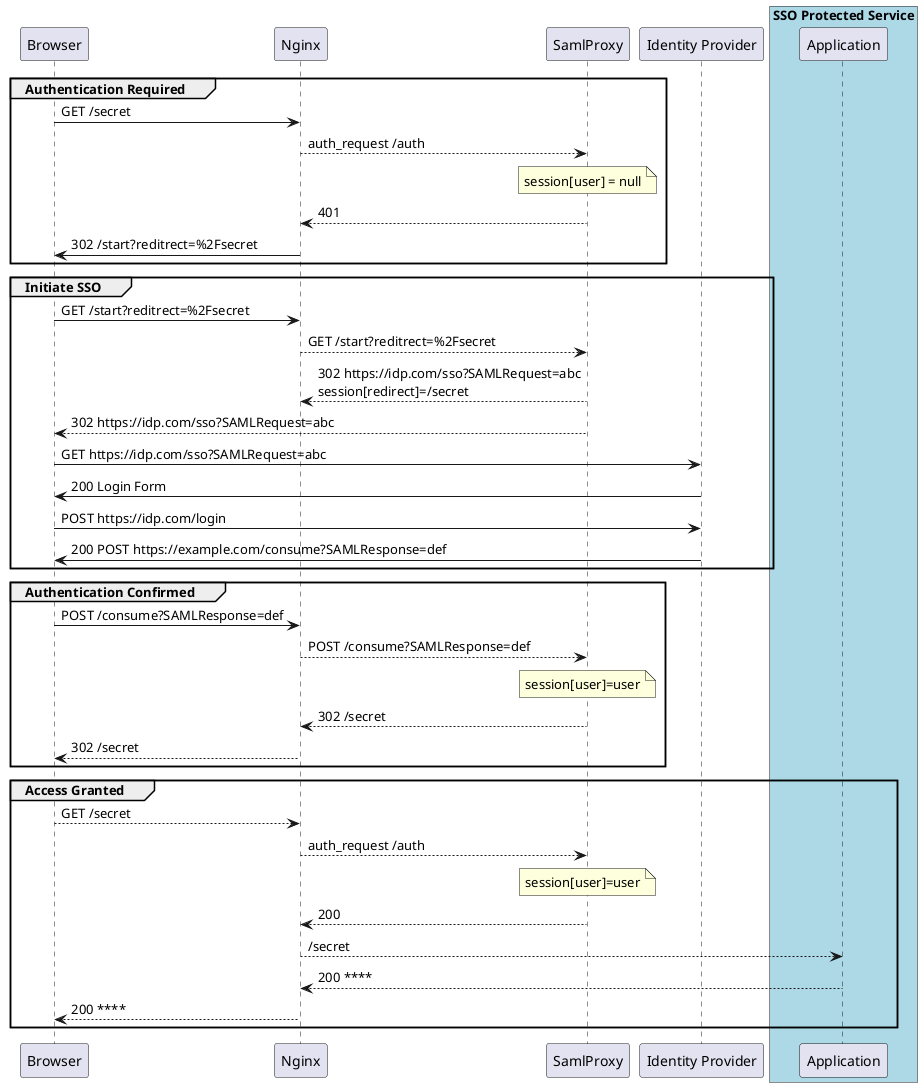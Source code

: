 @startuml
participant Browser as B
participant Nginx as N
participant SamlProxy as S
participant "Identity Provider" as P
box "SSO Protected Service" #LightBlue
participant Application as A
end box
group Authentication Required
B->N: GET /secret
N-->S: auth_request /auth
note over S: session[user] = null
S-->N: 401
N->B: 302 /start?reditrect=%2Fsecret
end
group Initiate SSO
B->N: GET /start?reditrect=%2Fsecret
N-->S: GET /start?reditrect=%2Fsecret
S-->N: 302 https://idp.com/sso?SAMLRequest=abc\nsession[redirect]=/secret
S-->B: 302 https://idp.com/sso?SAMLRequest=abc
B->P: GET https://idp.com/sso?SAMLRequest=abc
P->B: 200 Login Form
B->P: POST https://idp.com/login
P->B: 200 POST https://example.com/consume?SAMLResponse=def
end
group Authentication Confirmed
B->N: POST /consume?SAMLResponse=def
N-->S: POST /consume?SAMLResponse=def
note over S: session[user]=user
S-->N: 302 /secret
N-->B: 302 /secret
end
group Access Granted
B-->N: GET /secret
N-->S: auth_request /auth
note over S: session[user]=user
S-->N: 200
N-->A: /secret
A-->N: 200 ****
N-->B: 200 ****
end
@enduml

